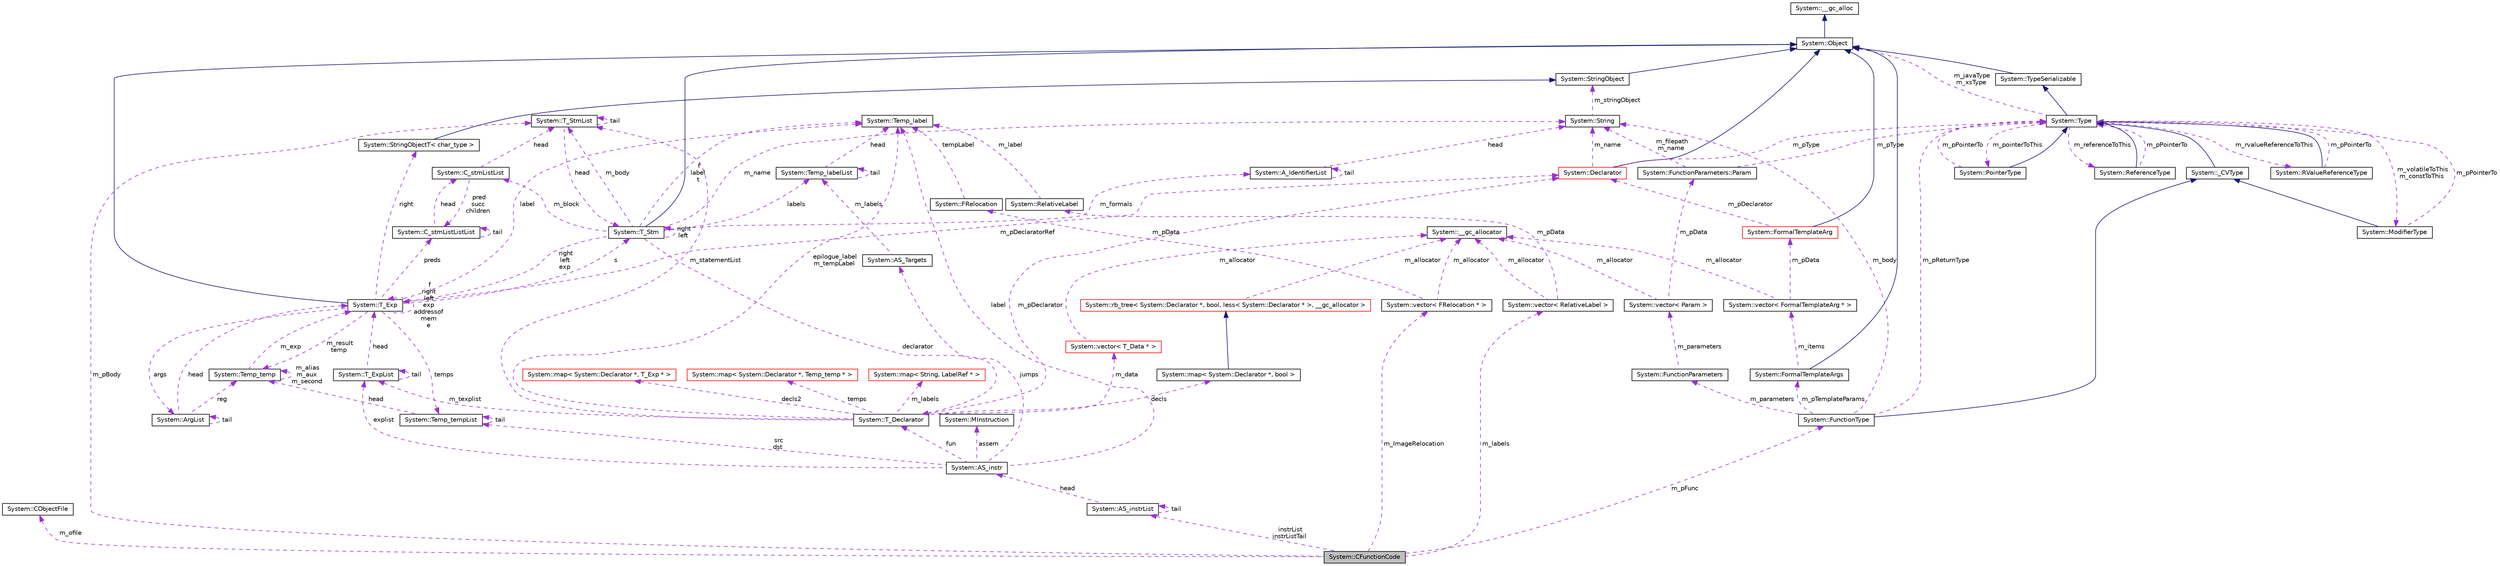 digraph G
{
  edge [fontname="Helvetica",fontsize="10",labelfontname="Helvetica",labelfontsize="10"];
  node [fontname="Helvetica",fontsize="10",shape=record];
  Node1 [label="System::CFunctionCode",height=0.2,width=0.4,color="black", fillcolor="grey75", style="filled" fontcolor="black"];
  Node2 -> Node1 [dir="back",color="darkorchid3",fontsize="10",style="dashed",label=" m_ofile" ,fontname="Helvetica"];
  Node2 [label="System::CObjectFile",height=0.2,width=0.4,color="black", fillcolor="white", style="filled",URL="$class_system_1_1_c_object_file.html"];
  Node3 -> Node1 [dir="back",color="darkorchid3",fontsize="10",style="dashed",label=" m_pBody" ,fontname="Helvetica"];
  Node3 [label="System::T_StmList",height=0.2,width=0.4,color="black", fillcolor="white", style="filled",URL="$class_system_1_1_t___stm_list.html"];
  Node4 -> Node3 [dir="back",color="darkorchid3",fontsize="10",style="dashed",label=" head" ,fontname="Helvetica"];
  Node4 [label="System::T_Stm",height=0.2,width=0.4,color="black", fillcolor="white", style="filled",URL="$class_system_1_1_t___stm.html"];
  Node5 -> Node4 [dir="back",color="midnightblue",fontsize="10",style="solid",fontname="Helvetica"];
  Node5 [label="System::Object",height=0.2,width=0.4,color="black", fillcolor="white", style="filled",URL="$class_system_1_1_object.html"];
  Node6 -> Node5 [dir="back",color="midnightblue",fontsize="10",style="solid",fontname="Helvetica"];
  Node6 [label="System::__gc_alloc",height=0.2,width=0.4,color="black", fillcolor="white", style="filled",URL="$class_system_1_1____gc__alloc.html"];
  Node4 -> Node4 [dir="back",color="darkorchid3",fontsize="10",style="dashed",label=" right\nleft" ,fontname="Helvetica"];
  Node3 -> Node4 [dir="back",color="darkorchid3",fontsize="10",style="dashed",label=" m_body" ,fontname="Helvetica"];
  Node7 -> Node4 [dir="back",color="darkorchid3",fontsize="10",style="dashed",label=" labels" ,fontname="Helvetica"];
  Node7 [label="System::Temp_labelList",height=0.2,width=0.4,color="black", fillcolor="white", style="filled",URL="$struct_system_1_1_temp__label_list.html"];
  Node7 -> Node7 [dir="back",color="darkorchid3",fontsize="10",style="dashed",label=" tail" ,fontname="Helvetica"];
  Node8 -> Node7 [dir="back",color="darkorchid3",fontsize="10",style="dashed",label=" head" ,fontname="Helvetica"];
  Node8 [label="System::Temp_label",height=0.2,width=0.4,color="black", fillcolor="white", style="filled",URL="$class_system_1_1_temp__label.html"];
  Node8 -> Node4 [dir="back",color="darkorchid3",fontsize="10",style="dashed",label=" f\nlabel\nt" ,fontname="Helvetica"];
  Node9 -> Node4 [dir="back",color="darkorchid3",fontsize="10",style="dashed",label=" declarator" ,fontname="Helvetica"];
  Node9 [label="System::T_Declarator",height=0.2,width=0.4,color="black", fillcolor="white", style="filled",URL="$class_system_1_1_t___declarator.html"];
  Node10 -> Node9 [dir="back",color="darkorchid3",fontsize="10",style="dashed",label=" decls" ,fontname="Helvetica"];
  Node10 [label="System::map\< System::Declarator *, bool \>",height=0.2,width=0.4,color="black", fillcolor="white", style="filled",URL="$class_system_1_1map.html"];
  Node11 -> Node10 [dir="back",color="midnightblue",fontsize="10",style="solid",fontname="Helvetica"];
  Node11 [label="System::rb_tree\< System::Declarator *, bool, less\< System::Declarator * \>, __gc_allocator \>",height=0.2,width=0.4,color="red", fillcolor="white", style="filled",URL="$class_system_1_1rb__tree.html"];
  Node12 -> Node11 [dir="back",color="darkorchid3",fontsize="10",style="dashed",label=" m_allocator" ,fontname="Helvetica"];
  Node12 [label="System::__gc_allocator",height=0.2,width=0.4,color="black", fillcolor="white", style="filled",URL="$class_system_1_1____gc__allocator.html"];
  Node13 -> Node9 [dir="back",color="darkorchid3",fontsize="10",style="dashed",label=" m_texplist" ,fontname="Helvetica"];
  Node13 [label="System::T_ExpList",height=0.2,width=0.4,color="black", fillcolor="white", style="filled",URL="$class_system_1_1_t___exp_list.html"];
  Node13 -> Node13 [dir="back",color="darkorchid3",fontsize="10",style="dashed",label=" tail" ,fontname="Helvetica"];
  Node14 -> Node13 [dir="back",color="darkorchid3",fontsize="10",style="dashed",label=" head" ,fontname="Helvetica"];
  Node14 [label="System::T_Exp",height=0.2,width=0.4,color="black", fillcolor="white", style="filled",URL="$class_system_1_1_t___exp.html"];
  Node5 -> Node14 [dir="back",color="midnightblue",fontsize="10",style="solid",fontname="Helvetica"];
  Node15 -> Node14 [dir="back",color="darkorchid3",fontsize="10",style="dashed",label=" preds" ,fontname="Helvetica"];
  Node15 [label="System::C_stmListListList",height=0.2,width=0.4,color="black", fillcolor="white", style="filled",URL="$class_system_1_1_c__stm_list_list_list.html"];
  Node15 -> Node15 [dir="back",color="darkorchid3",fontsize="10",style="dashed",label=" tail" ,fontname="Helvetica"];
  Node16 -> Node15 [dir="back",color="darkorchid3",fontsize="10",style="dashed",label=" head" ,fontname="Helvetica"];
  Node16 [label="System::C_stmListList",height=0.2,width=0.4,color="black", fillcolor="white", style="filled",URL="$class_system_1_1_c__stm_list_list.html"];
  Node15 -> Node16 [dir="back",color="darkorchid3",fontsize="10",style="dashed",label=" pred\nsucc\nchildren" ,fontname="Helvetica"];
  Node3 -> Node16 [dir="back",color="darkorchid3",fontsize="10",style="dashed",label=" head" ,fontname="Helvetica"];
  Node4 -> Node14 [dir="back",color="darkorchid3",fontsize="10",style="dashed",label=" s" ,fontname="Helvetica"];
  Node17 -> Node14 [dir="back",color="darkorchid3",fontsize="10",style="dashed",label=" temps" ,fontname="Helvetica"];
  Node17 [label="System::Temp_tempList",height=0.2,width=0.4,color="black", fillcolor="white", style="filled",URL="$class_system_1_1_temp__temp_list.html"];
  Node17 -> Node17 [dir="back",color="darkorchid3",fontsize="10",style="dashed",label=" tail" ,fontname="Helvetica"];
  Node18 -> Node17 [dir="back",color="darkorchid3",fontsize="10",style="dashed",label=" head" ,fontname="Helvetica"];
  Node18 [label="System::Temp_temp",height=0.2,width=0.4,color="black", fillcolor="white", style="filled",URL="$class_system_1_1_temp__temp.html"];
  Node18 -> Node18 [dir="back",color="darkorchid3",fontsize="10",style="dashed",label=" m_alias\nm_aux\nm_second" ,fontname="Helvetica"];
  Node14 -> Node18 [dir="back",color="darkorchid3",fontsize="10",style="dashed",label=" m_exp" ,fontname="Helvetica"];
  Node8 -> Node14 [dir="back",color="darkorchid3",fontsize="10",style="dashed",label=" label" ,fontname="Helvetica"];
  Node19 -> Node14 [dir="back",color="darkorchid3",fontsize="10",style="dashed",label=" m_pDeclaratorRef" ,fontname="Helvetica"];
  Node19 [label="System::Declarator",height=0.2,width=0.4,color="red", fillcolor="white", style="filled",URL="$class_system_1_1_declarator.html"];
  Node5 -> Node19 [dir="back",color="midnightblue",fontsize="10",style="solid",fontname="Helvetica"];
  Node20 -> Node19 [dir="back",color="darkorchid3",fontsize="10",style="dashed",label=" m_pType" ,fontname="Helvetica"];
  Node20 [label="System::Type",height=0.2,width=0.4,color="black", fillcolor="white", style="filled",URL="$class_system_1_1_type.html"];
  Node21 -> Node20 [dir="back",color="midnightblue",fontsize="10",style="solid",fontname="Helvetica"];
  Node21 [label="System::TypeSerializable",height=0.2,width=0.4,color="black", fillcolor="white", style="filled",URL="$class_system_1_1_type_serializable.html"];
  Node5 -> Node21 [dir="back",color="midnightblue",fontsize="10",style="solid",fontname="Helvetica"];
  Node22 -> Node20 [dir="back",color="darkorchid3",fontsize="10",style="dashed",label=" m_pointerToThis" ,fontname="Helvetica"];
  Node22 [label="System::PointerType",height=0.2,width=0.4,color="black", fillcolor="white", style="filled",URL="$class_system_1_1_pointer_type.html"];
  Node20 -> Node22 [dir="back",color="midnightblue",fontsize="10",style="solid",fontname="Helvetica"];
  Node20 -> Node22 [dir="back",color="darkorchid3",fontsize="10",style="dashed",label=" m_pPointerTo" ,fontname="Helvetica"];
  Node23 -> Node20 [dir="back",color="darkorchid3",fontsize="10",style="dashed",label=" m_referenceToThis" ,fontname="Helvetica"];
  Node23 [label="System::ReferenceType",height=0.2,width=0.4,color="black", fillcolor="white", style="filled",URL="$class_system_1_1_reference_type.html"];
  Node20 -> Node23 [dir="back",color="midnightblue",fontsize="10",style="solid",fontname="Helvetica"];
  Node20 -> Node23 [dir="back",color="darkorchid3",fontsize="10",style="dashed",label=" m_pPointerTo" ,fontname="Helvetica"];
  Node24 -> Node20 [dir="back",color="darkorchid3",fontsize="10",style="dashed",label=" m_rvalueReferenceToThis" ,fontname="Helvetica"];
  Node24 [label="System::RValueReferenceType",height=0.2,width=0.4,color="black", fillcolor="white", style="filled",URL="$class_system_1_1_r_value_reference_type.html"];
  Node20 -> Node24 [dir="back",color="midnightblue",fontsize="10",style="solid",fontname="Helvetica"];
  Node20 -> Node24 [dir="back",color="darkorchid3",fontsize="10",style="dashed",label=" m_pPointerTo" ,fontname="Helvetica"];
  Node25 -> Node20 [dir="back",color="darkorchid3",fontsize="10",style="dashed",label=" m_volatileToThis\nm_constToThis" ,fontname="Helvetica"];
  Node25 [label="System::ModifierType",height=0.2,width=0.4,color="black", fillcolor="white", style="filled",URL="$class_system_1_1_modifier_type.html"];
  Node26 -> Node25 [dir="back",color="midnightblue",fontsize="10",style="solid",fontname="Helvetica"];
  Node26 [label="System::_CVType",height=0.2,width=0.4,color="black", fillcolor="white", style="filled",URL="$class_system_1_1___c_v_type.html"];
  Node20 -> Node26 [dir="back",color="midnightblue",fontsize="10",style="solid",fontname="Helvetica"];
  Node20 -> Node25 [dir="back",color="darkorchid3",fontsize="10",style="dashed",label=" m_pPointerTo" ,fontname="Helvetica"];
  Node5 -> Node20 [dir="back",color="darkorchid3",fontsize="10",style="dashed",label=" m_javaType\nm_xsType" ,fontname="Helvetica"];
  Node27 -> Node19 [dir="back",color="darkorchid3",fontsize="10",style="dashed",label=" m_name" ,fontname="Helvetica"];
  Node27 [label="System::String",height=0.2,width=0.4,color="black", fillcolor="white", style="filled",URL="$class_system_1_1_string.html"];
  Node28 -> Node27 [dir="back",color="darkorchid3",fontsize="10",style="dashed",label=" m_stringObject" ,fontname="Helvetica"];
  Node28 [label="System::StringObject",height=0.2,width=0.4,color="black", fillcolor="white", style="filled",URL="$class_system_1_1_string_object.html"];
  Node5 -> Node28 [dir="back",color="midnightblue",fontsize="10",style="solid",fontname="Helvetica"];
  Node29 -> Node14 [dir="back",color="darkorchid3",fontsize="10",style="dashed",label=" args" ,fontname="Helvetica"];
  Node29 [label="System::ArgList",height=0.2,width=0.4,color="black", fillcolor="white", style="filled",URL="$class_system_1_1_arg_list.html"];
  Node29 -> Node29 [dir="back",color="darkorchid3",fontsize="10",style="dashed",label=" tail" ,fontname="Helvetica"];
  Node18 -> Node29 [dir="back",color="darkorchid3",fontsize="10",style="dashed",label=" reg" ,fontname="Helvetica"];
  Node14 -> Node29 [dir="back",color="darkorchid3",fontsize="10",style="dashed",label=" head" ,fontname="Helvetica"];
  Node18 -> Node14 [dir="back",color="darkorchid3",fontsize="10",style="dashed",label=" m_result\ntemp" ,fontname="Helvetica"];
  Node14 -> Node14 [dir="back",color="darkorchid3",fontsize="10",style="dashed",label=" f\nright\nleft\nexp\naddressof\nmem\ne" ,fontname="Helvetica"];
  Node30 -> Node14 [dir="back",color="darkorchid3",fontsize="10",style="dashed",label=" right" ,fontname="Helvetica"];
  Node30 [label="System::StringObjectT\< char_type \>",height=0.2,width=0.4,color="black", fillcolor="white", style="filled",URL="$class_system_1_1_string_object_t.html"];
  Node28 -> Node30 [dir="back",color="midnightblue",fontsize="10",style="solid",fontname="Helvetica"];
  Node3 -> Node9 [dir="back",color="darkorchid3",fontsize="10",style="dashed",label=" m_statementList" ,fontname="Helvetica"];
  Node8 -> Node9 [dir="back",color="darkorchid3",fontsize="10",style="dashed",label=" epilogue_label\nm_tempLabel" ,fontname="Helvetica"];
  Node19 -> Node9 [dir="back",color="darkorchid3",fontsize="10",style="dashed",label=" m_pDeclarator" ,fontname="Helvetica"];
  Node31 -> Node9 [dir="back",color="darkorchid3",fontsize="10",style="dashed",label=" temps" ,fontname="Helvetica"];
  Node31 [label="System::map\< System::Declarator *, Temp_temp * \>",height=0.2,width=0.4,color="red", fillcolor="white", style="filled",URL="$class_system_1_1map.html"];
  Node32 -> Node9 [dir="back",color="darkorchid3",fontsize="10",style="dashed",label=" m_data" ,fontname="Helvetica"];
  Node32 [label="System::vector\< T_Data * \>",height=0.2,width=0.4,color="red", fillcolor="white", style="filled",URL="$class_system_1_1vector.html"];
  Node12 -> Node32 [dir="back",color="darkorchid3",fontsize="10",style="dashed",label=" m_allocator" ,fontname="Helvetica"];
  Node33 -> Node9 [dir="back",color="darkorchid3",fontsize="10",style="dashed",label=" m_labels" ,fontname="Helvetica"];
  Node33 [label="System::map\< String, LabelRef * \>",height=0.2,width=0.4,color="red", fillcolor="white", style="filled",URL="$class_system_1_1map.html"];
  Node34 -> Node9 [dir="back",color="darkorchid3",fontsize="10",style="dashed",label=" decls2" ,fontname="Helvetica"];
  Node34 [label="System::map\< System::Declarator *, T_Exp * \>",height=0.2,width=0.4,color="red", fillcolor="white", style="filled",URL="$class_system_1_1map.html"];
  Node14 -> Node4 [dir="back",color="darkorchid3",fontsize="10",style="dashed",label=" right\nleft\nexp" ,fontname="Helvetica"];
  Node35 -> Node4 [dir="back",color="darkorchid3",fontsize="10",style="dashed",label=" m_formals" ,fontname="Helvetica"];
  Node35 [label="System::A_IdentifierList",height=0.2,width=0.4,color="black", fillcolor="white", style="filled",URL="$class_system_1_1_a___identifier_list.html"];
  Node35 -> Node35 [dir="back",color="darkorchid3",fontsize="10",style="dashed",label=" tail" ,fontname="Helvetica"];
  Node27 -> Node35 [dir="back",color="darkorchid3",fontsize="10",style="dashed",label=" head" ,fontname="Helvetica"];
  Node27 -> Node4 [dir="back",color="darkorchid3",fontsize="10",style="dashed",label=" m_name" ,fontname="Helvetica"];
  Node16 -> Node4 [dir="back",color="darkorchid3",fontsize="10",style="dashed",label=" m_block" ,fontname="Helvetica"];
  Node3 -> Node3 [dir="back",color="darkorchid3",fontsize="10",style="dashed",label=" tail" ,fontname="Helvetica"];
  Node36 -> Node1 [dir="back",color="darkorchid3",fontsize="10",style="dashed",label=" m_pFunc" ,fontname="Helvetica"];
  Node36 [label="System::FunctionType",height=0.2,width=0.4,color="black", fillcolor="white", style="filled",URL="$class_system_1_1_function_type.html"];
  Node26 -> Node36 [dir="back",color="midnightblue",fontsize="10",style="solid",fontname="Helvetica"];
  Node20 -> Node36 [dir="back",color="darkorchid3",fontsize="10",style="dashed",label=" m_pReturnType" ,fontname="Helvetica"];
  Node37 -> Node36 [dir="back",color="darkorchid3",fontsize="10",style="dashed",label=" m_pTemplateParams" ,fontname="Helvetica"];
  Node37 [label="System::FormalTemplateArgs",height=0.2,width=0.4,color="black", fillcolor="white", style="filled",URL="$class_system_1_1_formal_template_args.html"];
  Node5 -> Node37 [dir="back",color="midnightblue",fontsize="10",style="solid",fontname="Helvetica"];
  Node38 -> Node37 [dir="back",color="darkorchid3",fontsize="10",style="dashed",label=" m_items" ,fontname="Helvetica"];
  Node38 [label="System::vector\< FormalTemplateArg * \>",height=0.2,width=0.4,color="black", fillcolor="white", style="filled",URL="$class_system_1_1vector.html"];
  Node12 -> Node38 [dir="back",color="darkorchid3",fontsize="10",style="dashed",label=" m_allocator" ,fontname="Helvetica"];
  Node39 -> Node38 [dir="back",color="darkorchid3",fontsize="10",style="dashed",label=" m_pData" ,fontname="Helvetica"];
  Node39 [label="System::FormalTemplateArg",height=0.2,width=0.4,color="red", fillcolor="white", style="filled",URL="$class_system_1_1_formal_template_arg.html"];
  Node5 -> Node39 [dir="back",color="midnightblue",fontsize="10",style="solid",fontname="Helvetica"];
  Node19 -> Node39 [dir="back",color="darkorchid3",fontsize="10",style="dashed",label=" m_pDeclarator" ,fontname="Helvetica"];
  Node27 -> Node36 [dir="back",color="darkorchid3",fontsize="10",style="dashed",label=" m_body" ,fontname="Helvetica"];
  Node40 -> Node36 [dir="back",color="darkorchid3",fontsize="10",style="dashed",label=" m_parameters" ,fontname="Helvetica"];
  Node40 [label="System::FunctionParameters",height=0.2,width=0.4,color="black", fillcolor="white", style="filled",URL="$class_system_1_1_function_parameters.html"];
  Node41 -> Node40 [dir="back",color="darkorchid3",fontsize="10",style="dashed",label=" m_parameters" ,fontname="Helvetica"];
  Node41 [label="System::vector\< Param \>",height=0.2,width=0.4,color="black", fillcolor="white", style="filled",URL="$class_system_1_1vector.html"];
  Node12 -> Node41 [dir="back",color="darkorchid3",fontsize="10",style="dashed",label=" m_allocator" ,fontname="Helvetica"];
  Node42 -> Node41 [dir="back",color="darkorchid3",fontsize="10",style="dashed",label=" m_pData" ,fontname="Helvetica"];
  Node42 [label="System::FunctionParameters::Param",height=0.2,width=0.4,color="black", fillcolor="white", style="filled",URL="$class_system_1_1_function_parameters_1_1_param.html"];
  Node20 -> Node42 [dir="back",color="darkorchid3",fontsize="10",style="dashed",label=" m_pType" ,fontname="Helvetica"];
  Node27 -> Node42 [dir="back",color="darkorchid3",fontsize="10",style="dashed",label=" m_filepath\nm_name" ,fontname="Helvetica"];
  Node43 -> Node1 [dir="back",color="darkorchid3",fontsize="10",style="dashed",label=" m_ImageRelocation" ,fontname="Helvetica"];
  Node43 [label="System::vector\< FRelocation * \>",height=0.2,width=0.4,color="black", fillcolor="white", style="filled",URL="$class_system_1_1vector.html"];
  Node12 -> Node43 [dir="back",color="darkorchid3",fontsize="10",style="dashed",label=" m_allocator" ,fontname="Helvetica"];
  Node44 -> Node43 [dir="back",color="darkorchid3",fontsize="10",style="dashed",label=" m_pData" ,fontname="Helvetica"];
  Node44 [label="System::FRelocation",height=0.2,width=0.4,color="black", fillcolor="white", style="filled",URL="$struct_system_1_1_f_relocation.html"];
  Node8 -> Node44 [dir="back",color="darkorchid3",fontsize="10",style="dashed",label=" tempLabel" ,fontname="Helvetica"];
  Node45 -> Node1 [dir="back",color="darkorchid3",fontsize="10",style="dashed",label=" m_labels" ,fontname="Helvetica"];
  Node45 [label="System::vector\< RelativeLabel \>",height=0.2,width=0.4,color="black", fillcolor="white", style="filled",URL="$class_system_1_1vector.html"];
  Node46 -> Node45 [dir="back",color="darkorchid3",fontsize="10",style="dashed",label=" m_pData" ,fontname="Helvetica"];
  Node46 [label="System::RelativeLabel",height=0.2,width=0.4,color="black", fillcolor="white", style="filled",URL="$class_system_1_1_relative_label.html"];
  Node8 -> Node46 [dir="back",color="darkorchid3",fontsize="10",style="dashed",label=" m_label" ,fontname="Helvetica"];
  Node12 -> Node45 [dir="back",color="darkorchid3",fontsize="10",style="dashed",label=" m_allocator" ,fontname="Helvetica"];
  Node47 -> Node1 [dir="back",color="darkorchid3",fontsize="10",style="dashed",label=" instrList\ninstrListTail" ,fontname="Helvetica"];
  Node47 [label="System::AS_instrList",height=0.2,width=0.4,color="black", fillcolor="white", style="filled",URL="$struct_system_1_1_a_s__instr_list.html"];
  Node48 -> Node47 [dir="back",color="darkorchid3",fontsize="10",style="dashed",label=" head" ,fontname="Helvetica"];
  Node48 [label="System::AS_instr",height=0.2,width=0.4,color="black", fillcolor="white", style="filled",URL="$class_system_1_1_a_s__instr.html"];
  Node13 -> Node48 [dir="back",color="darkorchid3",fontsize="10",style="dashed",label=" explist" ,fontname="Helvetica"];
  Node49 -> Node48 [dir="back",color="darkorchid3",fontsize="10",style="dashed",label=" jumps" ,fontname="Helvetica"];
  Node49 [label="System::AS_Targets",height=0.2,width=0.4,color="black", fillcolor="white", style="filled",URL="$class_system_1_1_a_s___targets.html"];
  Node7 -> Node49 [dir="back",color="darkorchid3",fontsize="10",style="dashed",label=" m_labels" ,fontname="Helvetica"];
  Node17 -> Node48 [dir="back",color="darkorchid3",fontsize="10",style="dashed",label=" src\ndst" ,fontname="Helvetica"];
  Node8 -> Node48 [dir="back",color="darkorchid3",fontsize="10",style="dashed",label=" label" ,fontname="Helvetica"];
  Node50 -> Node48 [dir="back",color="darkorchid3",fontsize="10",style="dashed",label=" assem" ,fontname="Helvetica"];
  Node50 [label="System::MInstruction",height=0.2,width=0.4,color="black", fillcolor="white", style="filled",URL="$class_system_1_1_m_instruction.html"];
  Node9 -> Node48 [dir="back",color="darkorchid3",fontsize="10",style="dashed",label=" fun" ,fontname="Helvetica"];
  Node47 -> Node47 [dir="back",color="darkorchid3",fontsize="10",style="dashed",label=" tail" ,fontname="Helvetica"];
}
